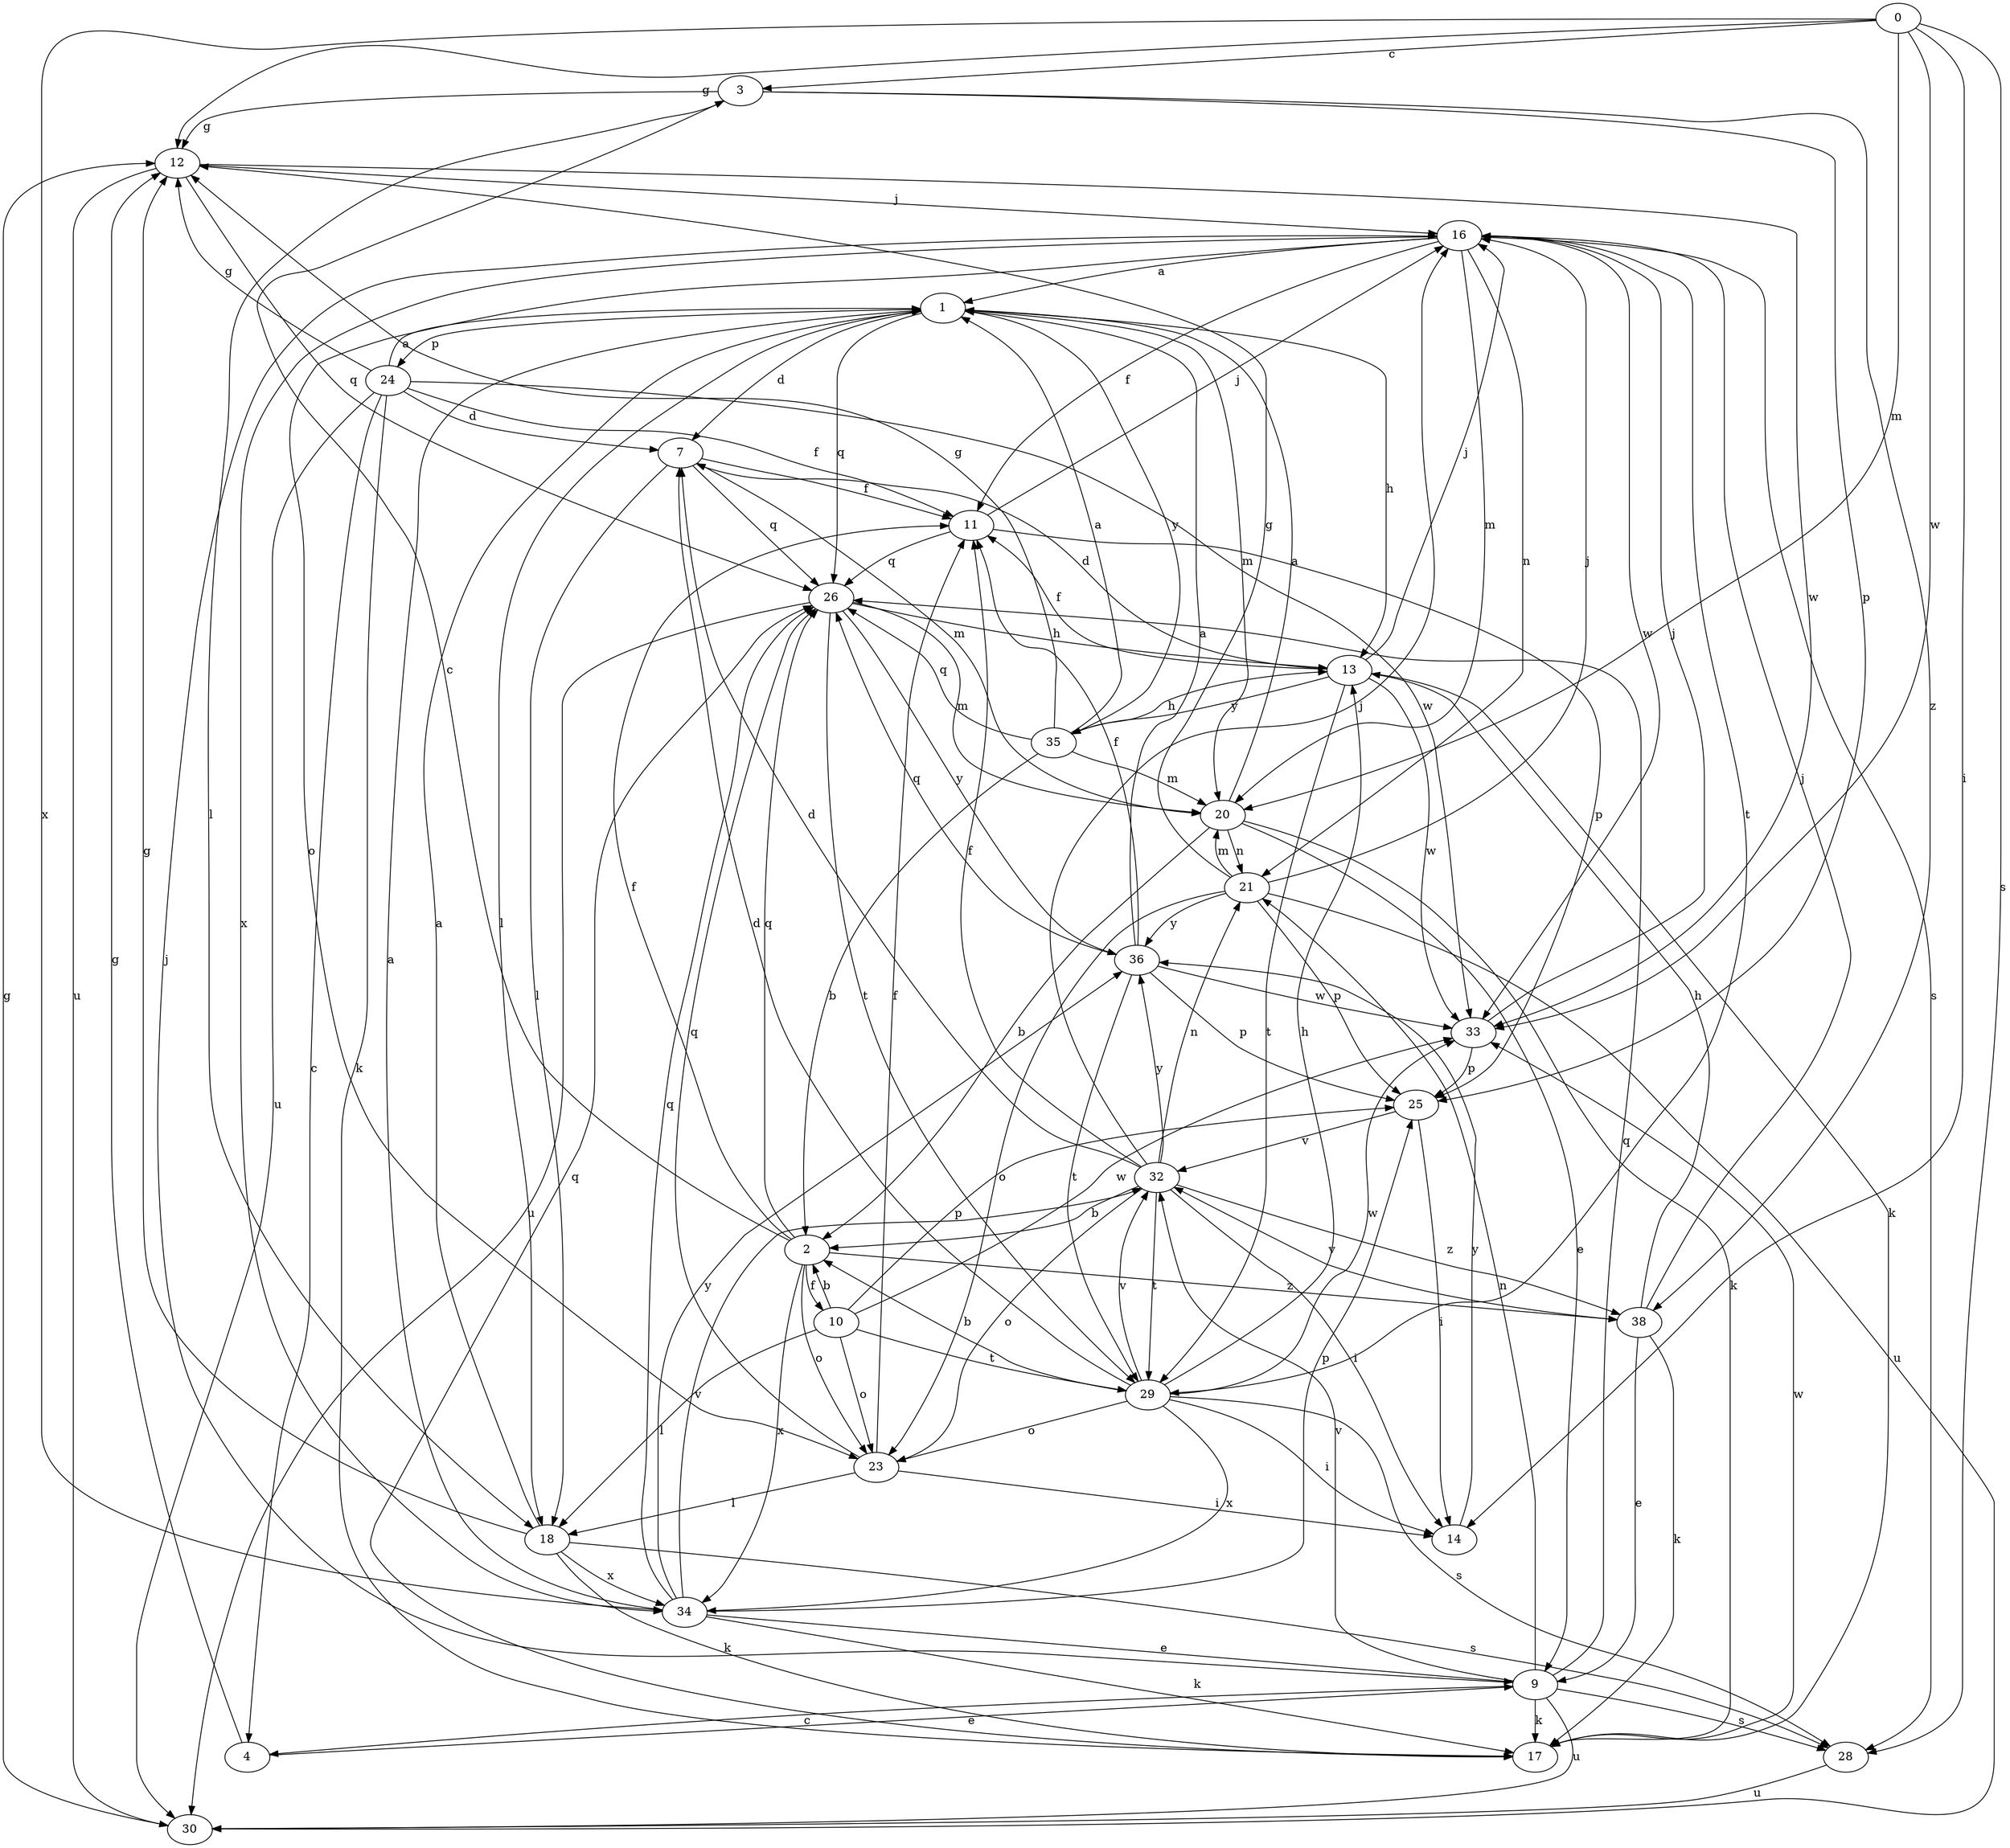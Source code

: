 strict digraph  {
0;
1;
2;
3;
4;
7;
9;
10;
11;
12;
13;
14;
16;
17;
18;
20;
21;
23;
24;
25;
26;
28;
29;
30;
32;
33;
34;
35;
36;
38;
0 -> 3  [label=c];
0 -> 12  [label=g];
0 -> 14  [label=i];
0 -> 20  [label=m];
0 -> 28  [label=s];
0 -> 33  [label=w];
0 -> 34  [label=x];
1 -> 7  [label=d];
1 -> 13  [label=h];
1 -> 18  [label=l];
1 -> 20  [label=m];
1 -> 24  [label=p];
1 -> 26  [label=q];
1 -> 35  [label=y];
2 -> 3  [label=c];
2 -> 10  [label=f];
2 -> 11  [label=f];
2 -> 23  [label=o];
2 -> 26  [label=q];
2 -> 34  [label=x];
2 -> 38  [label=z];
3 -> 12  [label=g];
3 -> 18  [label=l];
3 -> 25  [label=p];
3 -> 38  [label=z];
4 -> 9  [label=e];
4 -> 12  [label=g];
7 -> 11  [label=f];
7 -> 18  [label=l];
7 -> 20  [label=m];
7 -> 26  [label=q];
9 -> 4  [label=c];
9 -> 16  [label=j];
9 -> 17  [label=k];
9 -> 21  [label=n];
9 -> 26  [label=q];
9 -> 28  [label=s];
9 -> 30  [label=u];
9 -> 32  [label=v];
10 -> 2  [label=b];
10 -> 18  [label=l];
10 -> 23  [label=o];
10 -> 25  [label=p];
10 -> 29  [label=t];
10 -> 33  [label=w];
11 -> 16  [label=j];
11 -> 25  [label=p];
11 -> 26  [label=q];
12 -> 16  [label=j];
12 -> 26  [label=q];
12 -> 30  [label=u];
12 -> 33  [label=w];
13 -> 7  [label=d];
13 -> 11  [label=f];
13 -> 16  [label=j];
13 -> 17  [label=k];
13 -> 29  [label=t];
13 -> 33  [label=w];
13 -> 35  [label=y];
14 -> 36  [label=y];
16 -> 1  [label=a];
16 -> 11  [label=f];
16 -> 20  [label=m];
16 -> 21  [label=n];
16 -> 23  [label=o];
16 -> 28  [label=s];
16 -> 29  [label=t];
16 -> 33  [label=w];
16 -> 34  [label=x];
17 -> 26  [label=q];
17 -> 33  [label=w];
18 -> 1  [label=a];
18 -> 12  [label=g];
18 -> 17  [label=k];
18 -> 28  [label=s];
18 -> 34  [label=x];
20 -> 1  [label=a];
20 -> 2  [label=b];
20 -> 9  [label=e];
20 -> 17  [label=k];
20 -> 21  [label=n];
21 -> 12  [label=g];
21 -> 16  [label=j];
21 -> 20  [label=m];
21 -> 23  [label=o];
21 -> 25  [label=p];
21 -> 30  [label=u];
21 -> 36  [label=y];
23 -> 11  [label=f];
23 -> 14  [label=i];
23 -> 18  [label=l];
23 -> 26  [label=q];
24 -> 1  [label=a];
24 -> 4  [label=c];
24 -> 7  [label=d];
24 -> 11  [label=f];
24 -> 12  [label=g];
24 -> 17  [label=k];
24 -> 30  [label=u];
24 -> 33  [label=w];
25 -> 14  [label=i];
25 -> 32  [label=v];
26 -> 13  [label=h];
26 -> 20  [label=m];
26 -> 29  [label=t];
26 -> 30  [label=u];
26 -> 36  [label=y];
28 -> 30  [label=u];
29 -> 2  [label=b];
29 -> 7  [label=d];
29 -> 13  [label=h];
29 -> 14  [label=i];
29 -> 23  [label=o];
29 -> 28  [label=s];
29 -> 32  [label=v];
29 -> 33  [label=w];
29 -> 34  [label=x];
30 -> 12  [label=g];
32 -> 2  [label=b];
32 -> 7  [label=d];
32 -> 11  [label=f];
32 -> 14  [label=i];
32 -> 16  [label=j];
32 -> 21  [label=n];
32 -> 23  [label=o];
32 -> 29  [label=t];
32 -> 36  [label=y];
32 -> 38  [label=z];
33 -> 16  [label=j];
33 -> 25  [label=p];
34 -> 1  [label=a];
34 -> 9  [label=e];
34 -> 17  [label=k];
34 -> 25  [label=p];
34 -> 26  [label=q];
34 -> 32  [label=v];
34 -> 36  [label=y];
35 -> 1  [label=a];
35 -> 2  [label=b];
35 -> 12  [label=g];
35 -> 13  [label=h];
35 -> 20  [label=m];
35 -> 26  [label=q];
36 -> 1  [label=a];
36 -> 11  [label=f];
36 -> 25  [label=p];
36 -> 26  [label=q];
36 -> 29  [label=t];
36 -> 33  [label=w];
38 -> 9  [label=e];
38 -> 13  [label=h];
38 -> 16  [label=j];
38 -> 17  [label=k];
38 -> 32  [label=v];
}
